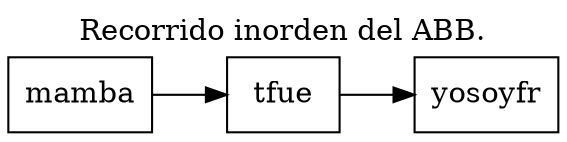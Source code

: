 digraph G{
 rankdir=LR;
labelloc = "t";
node [shape=record];
"mamba"->"tfue"->"yosoyfr"
graph[label="Recorrido inorden del ABB."];
}